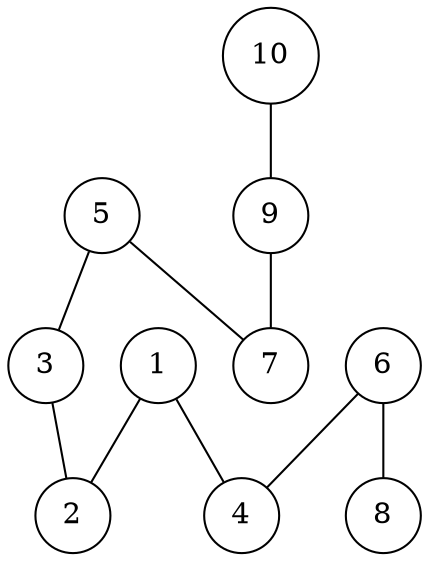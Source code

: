 graph random1012484 {
	node [shape=circle fillcolor=white]
	1 [ pos = "0.667158,3.291296!"]
	2 [ pos = "2.087824,7.511968!"]
	3 [ pos = "3.204100,11.130648!"]
	4 [ pos = "8.457189,7.426452!"]
	5 [ pos = "13.760635,15.675307!"]
	6 [ pos = "16.573455,9.454567!"]
	7 [ pos = "17.711670,14.948317!"]
	8 [ pos = "18.055529,12.025427!"]
	9 [ pos = "19.648191,15.435664!"]
	10 [ pos = "20.000000,12.982976!"]

	1 -- 4
	6 -- 8
	10 -- 9
	9 -- 7
	5 -- 3
	3 -- 2
	1 -- 2
	5 -- 7
	6 -- 4
}